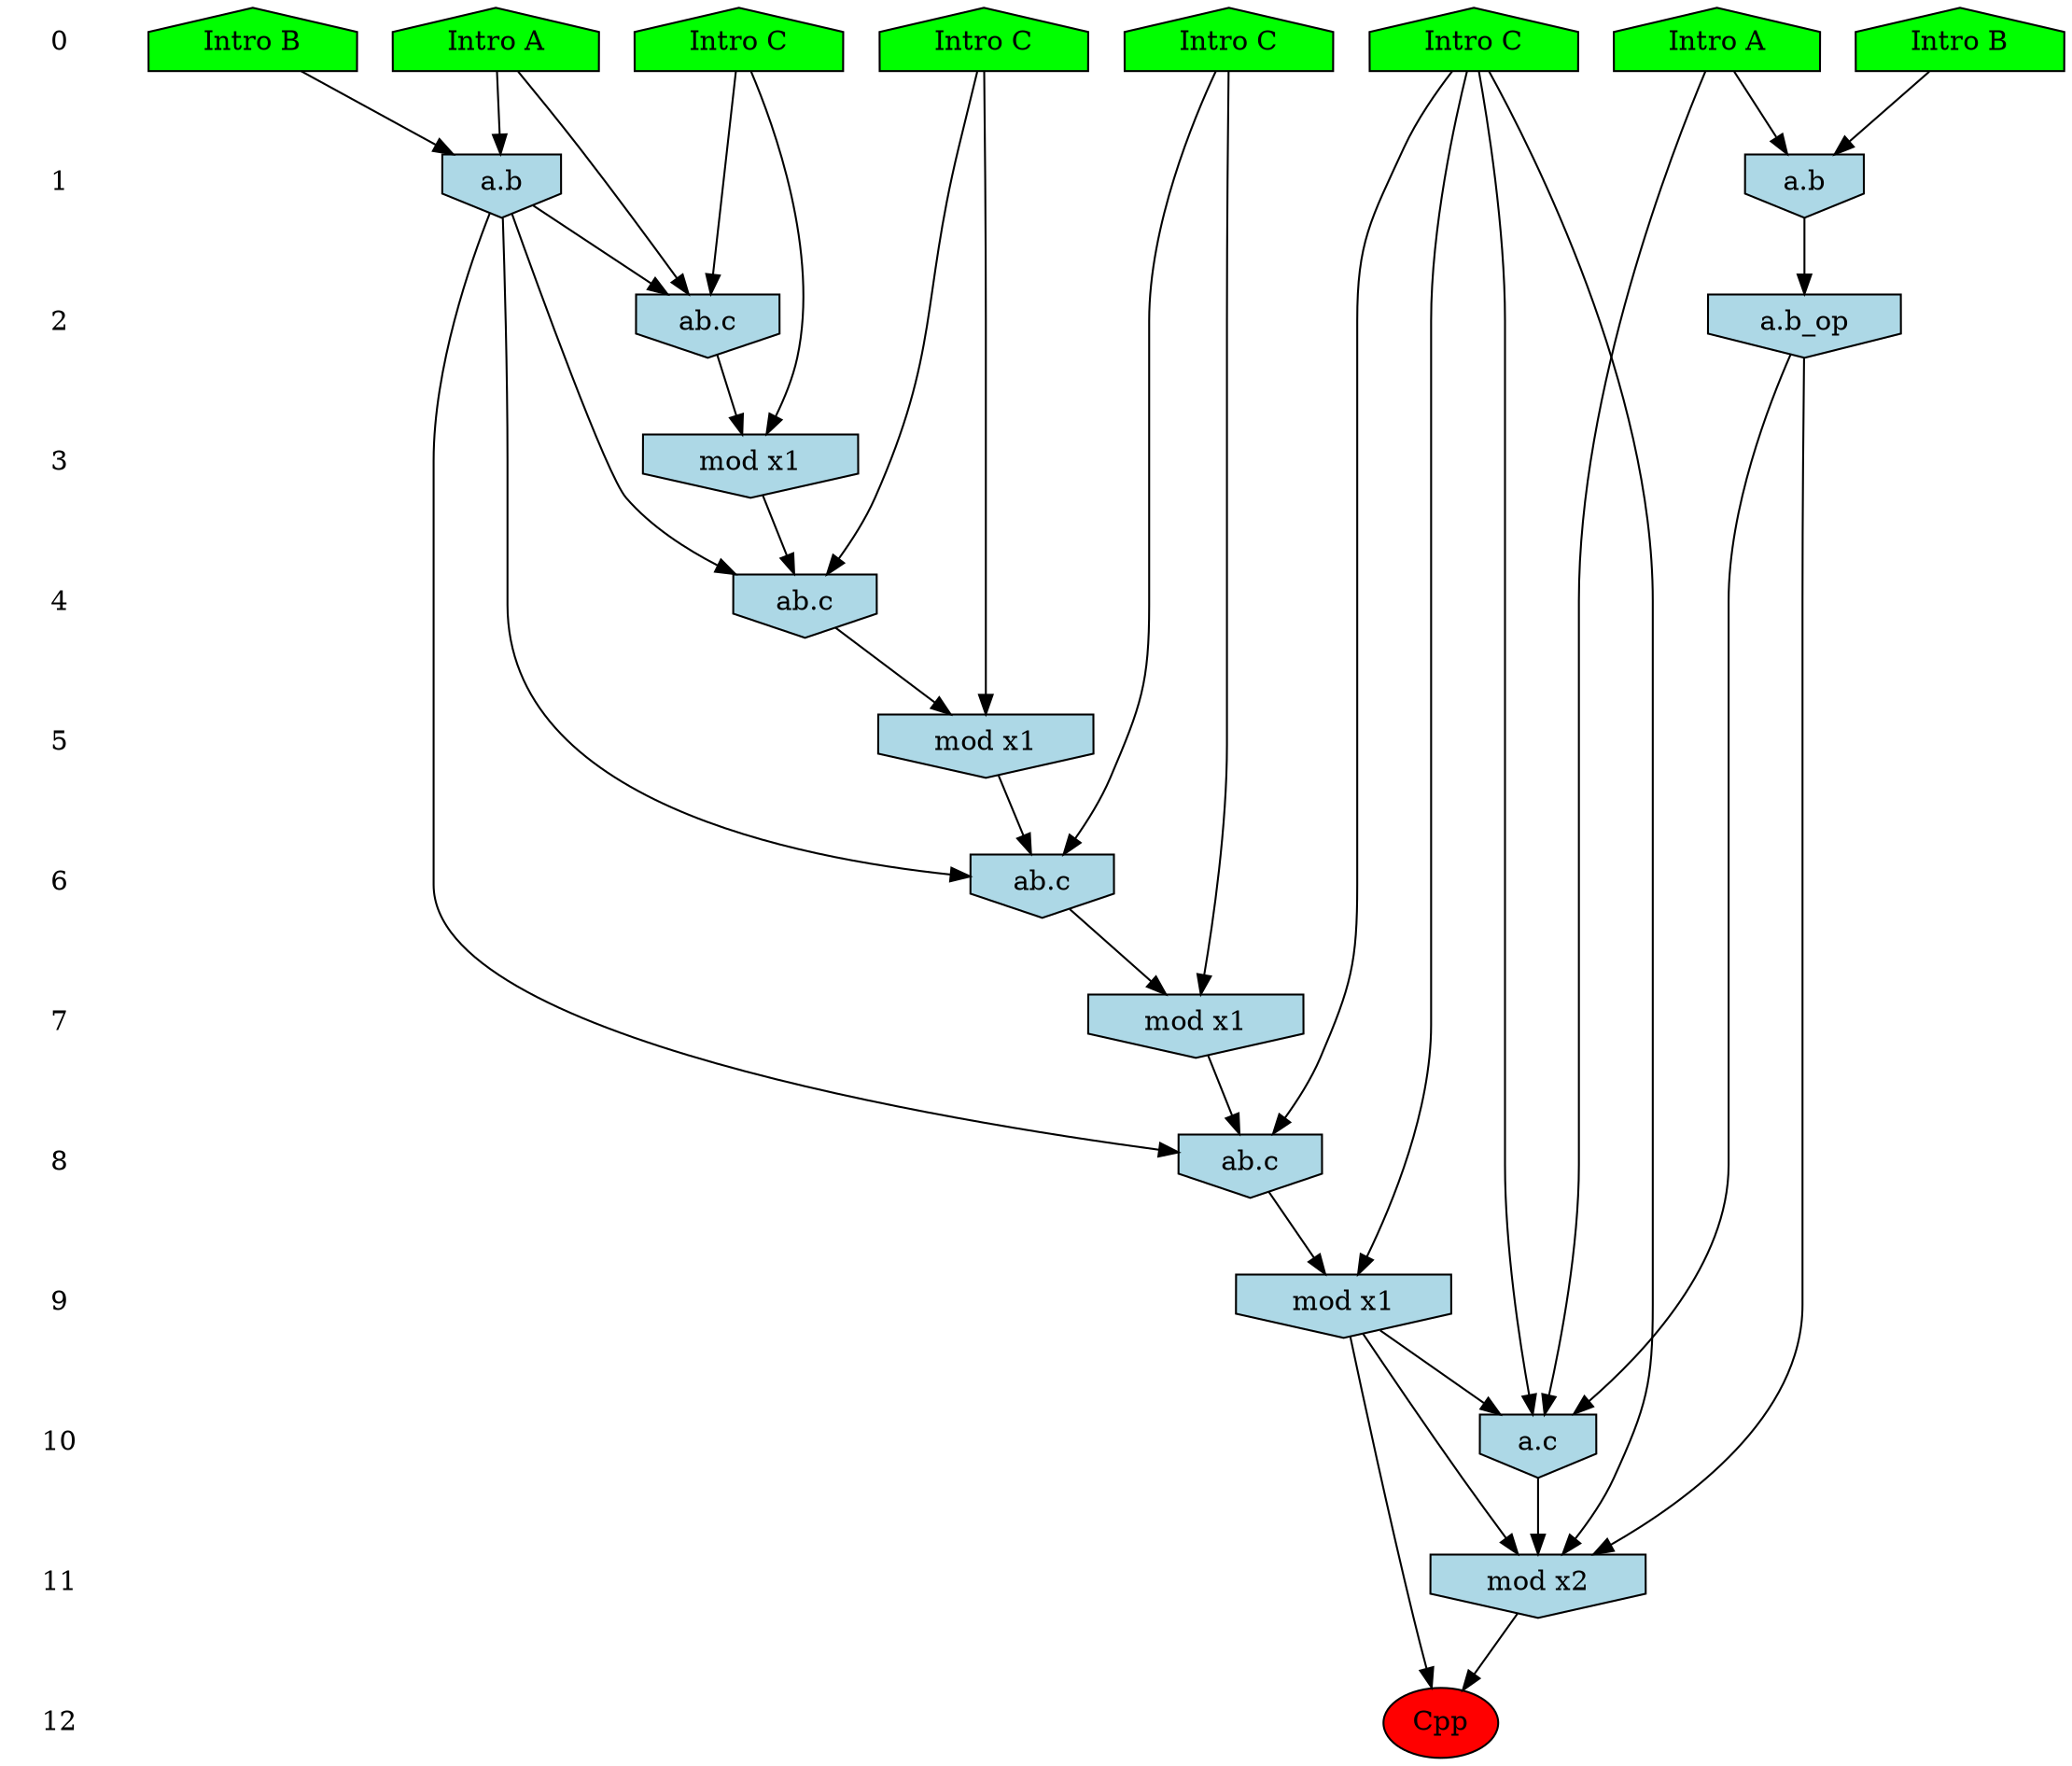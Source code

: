 /* Compression of 1 causal flows obtained in average at 9.915662E+00 t.u */
/* Compressed causal flows were: [1286] */
digraph G{
 ranksep=.5 ; 
{ rank = same ; "0" [shape=plaintext] ; node_1 [label ="Intro A", shape=house, style=filled, fillcolor=green] ;
node_2 [label ="Intro B", shape=house, style=filled, fillcolor=green] ;
node_3 [label ="Intro A", shape=house, style=filled, fillcolor=green] ;
node_4 [label ="Intro B", shape=house, style=filled, fillcolor=green] ;
node_5 [label ="Intro C", shape=house, style=filled, fillcolor=green] ;
node_6 [label ="Intro C", shape=house, style=filled, fillcolor=green] ;
node_7 [label ="Intro C", shape=house, style=filled, fillcolor=green] ;
node_8 [label ="Intro C", shape=house, style=filled, fillcolor=green] ;
}
{ rank = same ; "1" [shape=plaintext] ; node_9 [label="a.b", shape=invhouse, style=filled, fillcolor = lightblue] ;
node_13 [label="a.b", shape=invhouse, style=filled, fillcolor = lightblue] ;
}
{ rank = same ; "2" [shape=plaintext] ; node_10 [label="ab.c", shape=invhouse, style=filled, fillcolor = lightblue] ;
node_14 [label="a.b_op", shape=invhouse, style=filled, fillcolor = lightblue] ;
}
{ rank = same ; "3" [shape=plaintext] ; node_11 [label="mod x1", shape=invhouse, style=filled, fillcolor = lightblue] ;
}
{ rank = same ; "4" [shape=plaintext] ; node_12 [label="ab.c", shape=invhouse, style=filled, fillcolor = lightblue] ;
}
{ rank = same ; "5" [shape=plaintext] ; node_15 [label="mod x1", shape=invhouse, style=filled, fillcolor = lightblue] ;
}
{ rank = same ; "6" [shape=plaintext] ; node_16 [label="ab.c", shape=invhouse, style=filled, fillcolor = lightblue] ;
}
{ rank = same ; "7" [shape=plaintext] ; node_17 [label="mod x1", shape=invhouse, style=filled, fillcolor = lightblue] ;
}
{ rank = same ; "8" [shape=plaintext] ; node_18 [label="ab.c", shape=invhouse, style=filled, fillcolor = lightblue] ;
}
{ rank = same ; "9" [shape=plaintext] ; node_19 [label="mod x1", shape=invhouse, style=filled, fillcolor = lightblue] ;
}
{ rank = same ; "10" [shape=plaintext] ; node_20 [label="a.c", shape=invhouse, style=filled, fillcolor = lightblue] ;
}
{ rank = same ; "11" [shape=plaintext] ; node_21 [label="mod x2", shape=invhouse, style=filled, fillcolor = lightblue] ;
}
{ rank = same ; "12" [shape=plaintext] ; node_22 [label ="Cpp", style=filled, fillcolor=red] ;
}
"0" -> "1" [style="invis"]; 
"1" -> "2" [style="invis"]; 
"2" -> "3" [style="invis"]; 
"3" -> "4" [style="invis"]; 
"4" -> "5" [style="invis"]; 
"5" -> "6" [style="invis"]; 
"6" -> "7" [style="invis"]; 
"7" -> "8" [style="invis"]; 
"8" -> "9" [style="invis"]; 
"9" -> "10" [style="invis"]; 
"10" -> "11" [style="invis"]; 
"11" -> "12" [style="invis"]; 
node_3 -> node_9
node_4 -> node_9
node_3 -> node_10
node_8 -> node_10
node_9 -> node_10
node_8 -> node_11
node_10 -> node_11
node_5 -> node_12
node_9 -> node_12
node_11 -> node_12
node_1 -> node_13
node_2 -> node_13
node_13 -> node_14
node_5 -> node_15
node_12 -> node_15
node_7 -> node_16
node_9 -> node_16
node_15 -> node_16
node_7 -> node_17
node_16 -> node_17
node_6 -> node_18
node_9 -> node_18
node_17 -> node_18
node_6 -> node_19
node_18 -> node_19
node_1 -> node_20
node_6 -> node_20
node_14 -> node_20
node_19 -> node_20
node_6 -> node_21
node_14 -> node_21
node_19 -> node_21
node_20 -> node_21
node_19 -> node_22
node_21 -> node_22
}
/*
 Dot generation time: 0.000101
*/